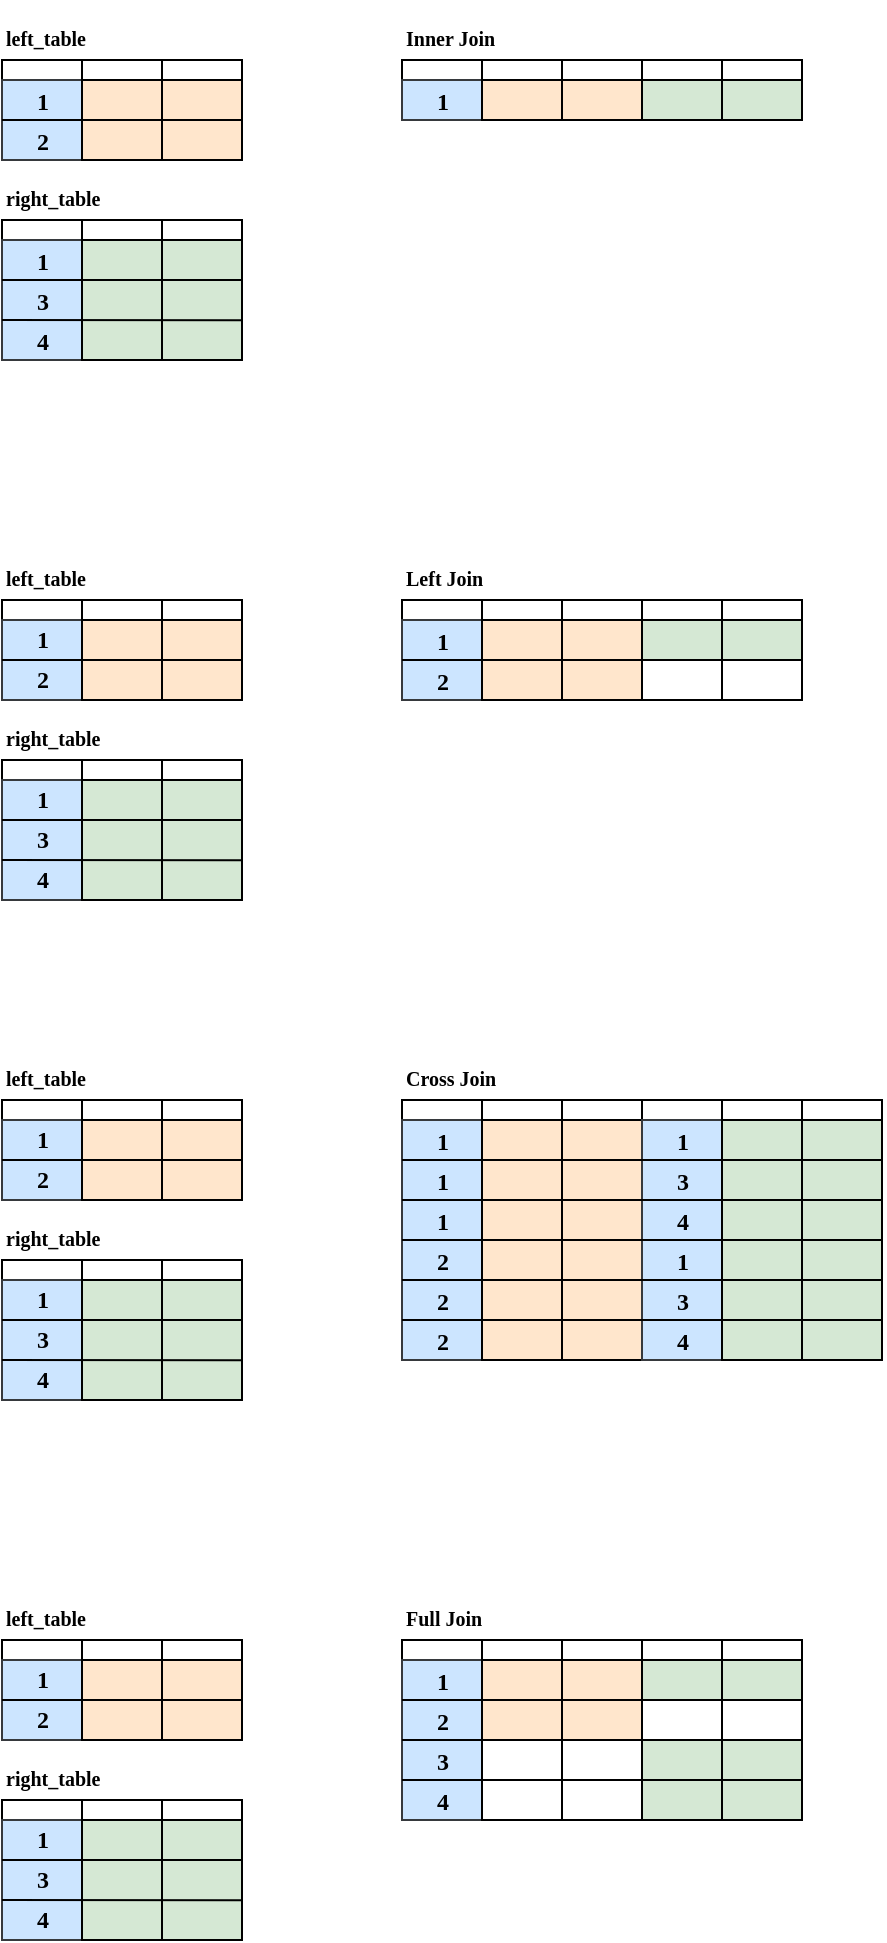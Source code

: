 <mxfile version="18.0.1" type="device"><diagram id="5T9dfxICn7N3S70nNHvP" name="JOINS"><mxGraphModel dx="494" dy="305" grid="1" gridSize="10" guides="1" tooltips="1" connect="1" arrows="1" fold="1" page="1" pageScale="1" pageWidth="850" pageHeight="1100" math="0" shadow="0"><root><mxCell id="0"/><mxCell id="1" parent="0"/><mxCell id="IwMMO9KyCTvZ_EGXPb7w-47" value="" style="rounded=0;whiteSpace=wrap;html=1;fontFamily=Lucida Console;fontSize=6;strokeColor=#000000;strokeWidth=1;fillColor=default;gradientColor=none;" vertex="1" parent="1"><mxGeometry x="40" y="120" width="120" height="10" as="geometry"/></mxCell><mxCell id="IwMMO9KyCTvZ_EGXPb7w-48" value="" style="rounded=0;whiteSpace=wrap;html=1;fontFamily=Lucida Console;fontSize=6;strokeColor=#36393d;strokeWidth=1;fillColor=#cce5ff;" vertex="1" parent="1"><mxGeometry x="40" y="130" width="40" height="40" as="geometry"/></mxCell><mxCell id="IwMMO9KyCTvZ_EGXPb7w-49" value="" style="rounded=0;whiteSpace=wrap;html=1;fontFamily=Lucida Console;fontSize=6;strokeColor=#000000;strokeWidth=1;fillColor=#ffe6cc;" vertex="1" parent="1"><mxGeometry x="80" y="130" width="40" height="40" as="geometry"/></mxCell><mxCell id="IwMMO9KyCTvZ_EGXPb7w-51" value="" style="rounded=0;whiteSpace=wrap;html=1;fontFamily=Lucida Console;fontSize=6;strokeColor=#000000;strokeWidth=1;fillColor=#ffe6cc;" vertex="1" parent="1"><mxGeometry x="120" y="130" width="40" height="40" as="geometry"/></mxCell><mxCell id="IwMMO9KyCTvZ_EGXPb7w-52" value="" style="endArrow=none;html=1;rounded=0;fontFamily=Lucida Console;fontSize=6;entryX=1;entryY=0.5;entryDx=0;entryDy=0;exitX=0;exitY=0.5;exitDx=0;exitDy=0;startArrow=none;" edge="1" parent="1" source="IwMMO9KyCTvZ_EGXPb7w-48" target="IwMMO9KyCTvZ_EGXPb7w-51"><mxGeometry width="50" height="50" relative="1" as="geometry"><mxPoint x="50" y="230" as="sourcePoint"/><mxPoint x="100" y="180" as="targetPoint"/></mxGeometry></mxCell><mxCell id="IwMMO9KyCTvZ_EGXPb7w-53" value="1" style="text;strokeColor=none;fillColor=none;html=1;fontSize=12;fontStyle=1;verticalAlign=bottom;align=center;fontFamily=Lucida Console;" vertex="1" parent="1"><mxGeometry x="40" y="130" width="40" height="20" as="geometry"/></mxCell><mxCell id="IwMMO9KyCTvZ_EGXPb7w-55" value="2" style="text;strokeColor=none;fillColor=none;html=1;fontSize=12;fontStyle=1;verticalAlign=bottom;align=center;fontFamily=Lucida Console;" vertex="1" parent="1"><mxGeometry x="40" y="150" width="40" height="20" as="geometry"/></mxCell><mxCell id="IwMMO9KyCTvZ_EGXPb7w-56" value="" style="rounded=0;whiteSpace=wrap;html=1;fontFamily=Lucida Console;fontSize=6;strokeColor=#000000;strokeWidth=1;fillColor=none;" vertex="1" parent="1"><mxGeometry x="80" y="120" width="40" height="10" as="geometry"/></mxCell><mxCell id="IwMMO9KyCTvZ_EGXPb7w-57" value="" style="rounded=0;whiteSpace=wrap;html=1;fontFamily=Lucida Console;fontSize=6;strokeColor=#000000;strokeWidth=1;fillColor=default;gradientColor=none;" vertex="1" parent="1"><mxGeometry x="40" y="200" width="120" height="10" as="geometry"/></mxCell><mxCell id="IwMMO9KyCTvZ_EGXPb7w-58" value="" style="rounded=0;whiteSpace=wrap;html=1;fontFamily=Lucida Console;fontSize=6;strokeColor=#36393d;strokeWidth=1;fillColor=#cce5ff;" vertex="1" parent="1"><mxGeometry x="40" y="210" width="40" height="60" as="geometry"/></mxCell><mxCell id="IwMMO9KyCTvZ_EGXPb7w-59" value="" style="rounded=0;whiteSpace=wrap;html=1;fontFamily=Lucida Console;fontSize=6;strokeColor=#000000;strokeWidth=1;fillColor=#d5e8d4;" vertex="1" parent="1"><mxGeometry x="80" y="210" width="40" height="60" as="geometry"/></mxCell><mxCell id="IwMMO9KyCTvZ_EGXPb7w-60" value="" style="rounded=0;whiteSpace=wrap;html=1;fontFamily=Lucida Console;fontSize=6;strokeColor=#000000;strokeWidth=1;fillColor=#d5e8d4;" vertex="1" parent="1"><mxGeometry x="120" y="210" width="40" height="60" as="geometry"/></mxCell><mxCell id="IwMMO9KyCTvZ_EGXPb7w-61" value="" style="endArrow=none;html=1;rounded=0;fontFamily=Lucida Console;fontSize=6;exitX=0;exitY=0;exitDx=0;exitDy=0;startArrow=none;entryX=1;entryY=0.669;entryDx=0;entryDy=0;entryPerimeter=0;" edge="1" parent="1" source="IwMMO9KyCTvZ_EGXPb7w-66" target="IwMMO9KyCTvZ_EGXPb7w-60"><mxGeometry width="50" height="50" relative="1" as="geometry"><mxPoint x="50" y="310" as="sourcePoint"/><mxPoint x="160" y="251" as="targetPoint"/></mxGeometry></mxCell><mxCell id="IwMMO9KyCTvZ_EGXPb7w-62" value="1" style="text;strokeColor=none;fillColor=none;html=1;fontSize=12;fontStyle=1;verticalAlign=bottom;align=center;fontFamily=Lucida Console;" vertex="1" parent="1"><mxGeometry x="40" y="210" width="40" height="20" as="geometry"/></mxCell><mxCell id="IwMMO9KyCTvZ_EGXPb7w-63" value="3" style="text;strokeColor=none;fillColor=none;html=1;fontSize=12;fontStyle=1;verticalAlign=bottom;align=center;fontFamily=Lucida Console;" vertex="1" parent="1"><mxGeometry x="40" y="230" width="40" height="20" as="geometry"/></mxCell><mxCell id="IwMMO9KyCTvZ_EGXPb7w-64" value="" style="rounded=0;whiteSpace=wrap;html=1;fontFamily=Lucida Console;fontSize=6;strokeColor=#000000;strokeWidth=1;fillColor=none;" vertex="1" parent="1"><mxGeometry x="80" y="200" width="40" height="10" as="geometry"/></mxCell><mxCell id="IwMMO9KyCTvZ_EGXPb7w-66" value="4" style="text;strokeColor=none;fillColor=none;html=1;fontSize=12;fontStyle=1;verticalAlign=bottom;align=center;fontFamily=Lucida Console;" vertex="1" parent="1"><mxGeometry x="40" y="250" width="40" height="20" as="geometry"/></mxCell><mxCell id="IwMMO9KyCTvZ_EGXPb7w-67" value="" style="endArrow=none;html=1;rounded=0;fontFamily=Lucida Console;fontSize=6;exitX=0;exitY=0;exitDx=0;exitDy=0;startArrow=none;" edge="1" parent="1" source="IwMMO9KyCTvZ_EGXPb7w-63"><mxGeometry width="50" height="50" relative="1" as="geometry"><mxPoint x="48.76" y="261.28" as="sourcePoint"/><mxPoint x="160" y="230" as="targetPoint"/></mxGeometry></mxCell><mxCell id="IwMMO9KyCTvZ_EGXPb7w-68" value="&lt;font style=&quot;font-size: 10px;&quot;&gt;left_table&lt;/font&gt;" style="text;strokeColor=none;fillColor=none;html=1;fontSize=24;fontStyle=1;verticalAlign=middle;align=left;fontFamily=Lucida Console;" vertex="1" parent="1"><mxGeometry x="40" y="90" width="100" height="30" as="geometry"/></mxCell><mxCell id="IwMMO9KyCTvZ_EGXPb7w-69" value="&lt;font style=&quot;font-size: 10px;&quot;&gt;right_table&lt;/font&gt;" style="text;strokeColor=none;fillColor=none;html=1;fontSize=24;fontStyle=1;verticalAlign=middle;align=left;fontFamily=Lucida Console;" vertex="1" parent="1"><mxGeometry x="40" y="170" width="100" height="30" as="geometry"/></mxCell><mxCell id="IwMMO9KyCTvZ_EGXPb7w-70" value="" style="rounded=0;whiteSpace=wrap;html=1;fontFamily=Lucida Console;fontSize=6;strokeColor=#000000;strokeWidth=1;fillColor=default;gradientColor=none;" vertex="1" parent="1"><mxGeometry x="240" y="120" width="200" height="10" as="geometry"/></mxCell><mxCell id="IwMMO9KyCTvZ_EGXPb7w-71" value="" style="rounded=0;whiteSpace=wrap;html=1;fontFamily=Lucida Console;fontSize=6;strokeColor=#36393d;strokeWidth=1;fillColor=#cce5ff;" vertex="1" parent="1"><mxGeometry x="240" y="130" width="40" height="20" as="geometry"/></mxCell><mxCell id="IwMMO9KyCTvZ_EGXPb7w-72" value="" style="rounded=0;whiteSpace=wrap;html=1;fontFamily=Lucida Console;fontSize=6;strokeColor=#000000;strokeWidth=1;fillColor=#ffe6cc;" vertex="1" parent="1"><mxGeometry x="280" y="130" width="40" height="20" as="geometry"/></mxCell><mxCell id="IwMMO9KyCTvZ_EGXPb7w-73" value="" style="rounded=0;whiteSpace=wrap;html=1;fontFamily=Lucida Console;fontSize=6;strokeColor=#000000;strokeWidth=1;fillColor=#ffe6cc;" vertex="1" parent="1"><mxGeometry x="320" y="130" width="40" height="20" as="geometry"/></mxCell><mxCell id="IwMMO9KyCTvZ_EGXPb7w-75" value="1" style="text;strokeColor=none;fillColor=none;html=1;fontSize=12;fontStyle=1;verticalAlign=bottom;align=center;fontFamily=Lucida Console;" vertex="1" parent="1"><mxGeometry x="240" y="130" width="40" height="20" as="geometry"/></mxCell><mxCell id="IwMMO9KyCTvZ_EGXPb7w-77" value="" style="rounded=0;whiteSpace=wrap;html=1;fontFamily=Lucida Console;fontSize=6;strokeColor=#000000;strokeWidth=1;fillColor=none;" vertex="1" parent="1"><mxGeometry x="280" y="120" width="40" height="10" as="geometry"/></mxCell><mxCell id="IwMMO9KyCTvZ_EGXPb7w-78" value="" style="rounded=0;whiteSpace=wrap;html=1;fontFamily=Lucida Console;fontSize=6;strokeColor=#000000;strokeWidth=1;fillColor=#d5e8d4;" vertex="1" parent="1"><mxGeometry x="360" y="130" width="40" height="20" as="geometry"/></mxCell><mxCell id="IwMMO9KyCTvZ_EGXPb7w-79" value="" style="rounded=0;whiteSpace=wrap;html=1;fontFamily=Lucida Console;fontSize=6;strokeColor=#000000;strokeWidth=1;fillColor=#d5e8d4;" vertex="1" parent="1"><mxGeometry x="400" y="130" width="40" height="20" as="geometry"/></mxCell><mxCell id="IwMMO9KyCTvZ_EGXPb7w-80" value="" style="rounded=0;whiteSpace=wrap;html=1;fontFamily=Lucida Console;fontSize=6;strokeColor=#000000;strokeWidth=1;fillColor=none;" vertex="1" parent="1"><mxGeometry x="360" y="120" width="40" height="10" as="geometry"/></mxCell><mxCell id="IwMMO9KyCTvZ_EGXPb7w-81" value="&lt;font style=&quot;font-size: 10px;&quot;&gt;Inner Join&lt;/font&gt;" style="text;strokeColor=none;fillColor=none;html=1;fontSize=24;fontStyle=1;verticalAlign=middle;align=left;fontFamily=Lucida Console;" vertex="1" parent="1"><mxGeometry x="240" y="90" width="100" height="30" as="geometry"/></mxCell><mxCell id="IwMMO9KyCTvZ_EGXPb7w-82" value="" style="rounded=0;whiteSpace=wrap;html=1;fontFamily=Lucida Console;fontSize=6;strokeColor=#000000;strokeWidth=1;fillColor=default;gradientColor=none;" vertex="1" parent="1"><mxGeometry x="40" y="390" width="120" height="10" as="geometry"/></mxCell><mxCell id="IwMMO9KyCTvZ_EGXPb7w-83" value="" style="rounded=0;whiteSpace=wrap;html=1;fontFamily=Lucida Console;fontSize=6;strokeColor=#36393d;strokeWidth=1;fillColor=#cce5ff;" vertex="1" parent="1"><mxGeometry x="40" y="400" width="40" height="40" as="geometry"/></mxCell><mxCell id="IwMMO9KyCTvZ_EGXPb7w-84" value="" style="rounded=0;whiteSpace=wrap;html=1;fontFamily=Lucida Console;fontSize=6;strokeColor=#000000;strokeWidth=1;fillColor=#ffe6cc;" vertex="1" parent="1"><mxGeometry x="80" y="400" width="40" height="40" as="geometry"/></mxCell><mxCell id="IwMMO9KyCTvZ_EGXPb7w-85" value="" style="rounded=0;whiteSpace=wrap;html=1;fontFamily=Lucida Console;fontSize=6;strokeColor=#000000;strokeWidth=1;fillColor=#ffe6cc;" vertex="1" parent="1"><mxGeometry x="120" y="400" width="40" height="40" as="geometry"/></mxCell><mxCell id="IwMMO9KyCTvZ_EGXPb7w-86" value="" style="endArrow=none;html=1;rounded=0;fontFamily=Lucida Console;fontSize=6;entryX=1;entryY=0.5;entryDx=0;entryDy=0;exitX=0;exitY=0.5;exitDx=0;exitDy=0;startArrow=none;" edge="1" parent="1" source="IwMMO9KyCTvZ_EGXPb7w-83" target="IwMMO9KyCTvZ_EGXPb7w-85"><mxGeometry width="50" height="50" relative="1" as="geometry"><mxPoint x="50" y="500" as="sourcePoint"/><mxPoint x="100" y="450" as="targetPoint"/></mxGeometry></mxCell><mxCell id="IwMMO9KyCTvZ_EGXPb7w-87" value="1" style="text;strokeColor=none;fillColor=none;html=1;fontSize=12;fontStyle=1;verticalAlign=middle;align=center;fontFamily=Lucida Console;" vertex="1" parent="1"><mxGeometry x="40" y="400" width="40" height="20" as="geometry"/></mxCell><mxCell id="IwMMO9KyCTvZ_EGXPb7w-88" value="2" style="text;strokeColor=none;fillColor=none;html=1;fontSize=12;fontStyle=1;verticalAlign=middle;align=center;fontFamily=Lucida Console;" vertex="1" parent="1"><mxGeometry x="40" y="420" width="40" height="20" as="geometry"/></mxCell><mxCell id="IwMMO9KyCTvZ_EGXPb7w-89" value="" style="rounded=0;whiteSpace=wrap;html=1;fontFamily=Lucida Console;fontSize=6;strokeColor=#000000;strokeWidth=1;fillColor=none;" vertex="1" parent="1"><mxGeometry x="80" y="390" width="40" height="10" as="geometry"/></mxCell><mxCell id="IwMMO9KyCTvZ_EGXPb7w-90" value="" style="rounded=0;whiteSpace=wrap;html=1;fontFamily=Lucida Console;fontSize=6;strokeColor=#000000;strokeWidth=1;fillColor=default;gradientColor=none;" vertex="1" parent="1"><mxGeometry x="40" y="470" width="120" height="10" as="geometry"/></mxCell><mxCell id="IwMMO9KyCTvZ_EGXPb7w-91" value="" style="rounded=0;whiteSpace=wrap;html=1;fontFamily=Lucida Console;fontSize=6;strokeColor=#36393d;strokeWidth=1;fillColor=#cce5ff;" vertex="1" parent="1"><mxGeometry x="40" y="480" width="40" height="60" as="geometry"/></mxCell><mxCell id="IwMMO9KyCTvZ_EGXPb7w-92" value="" style="rounded=0;whiteSpace=wrap;html=1;fontFamily=Lucida Console;fontSize=6;strokeColor=#000000;strokeWidth=1;fillColor=#d5e8d4;" vertex="1" parent="1"><mxGeometry x="80" y="480" width="40" height="60" as="geometry"/></mxCell><mxCell id="IwMMO9KyCTvZ_EGXPb7w-93" value="" style="rounded=0;whiteSpace=wrap;html=1;fontFamily=Lucida Console;fontSize=6;strokeColor=#000000;strokeWidth=1;fillColor=#d5e8d4;" vertex="1" parent="1"><mxGeometry x="120" y="480" width="40" height="60" as="geometry"/></mxCell><mxCell id="IwMMO9KyCTvZ_EGXPb7w-94" value="" style="endArrow=none;html=1;rounded=0;fontFamily=Lucida Console;fontSize=6;exitX=0;exitY=0;exitDx=0;exitDy=0;startArrow=none;entryX=1;entryY=0.669;entryDx=0;entryDy=0;entryPerimeter=0;" edge="1" parent="1" source="IwMMO9KyCTvZ_EGXPb7w-98" target="IwMMO9KyCTvZ_EGXPb7w-93"><mxGeometry width="50" height="50" relative="1" as="geometry"><mxPoint x="50" y="580" as="sourcePoint"/><mxPoint x="160" y="521" as="targetPoint"/></mxGeometry></mxCell><mxCell id="IwMMO9KyCTvZ_EGXPb7w-95" value="1" style="text;strokeColor=none;fillColor=none;html=1;fontSize=12;fontStyle=1;verticalAlign=middle;align=center;fontFamily=Lucida Console;" vertex="1" parent="1"><mxGeometry x="40" y="480" width="40" height="20" as="geometry"/></mxCell><mxCell id="IwMMO9KyCTvZ_EGXPb7w-96" value="3" style="text;strokeColor=none;fillColor=none;html=1;fontSize=12;fontStyle=1;verticalAlign=middle;align=center;fontFamily=Lucida Console;" vertex="1" parent="1"><mxGeometry x="40" y="500" width="40" height="20" as="geometry"/></mxCell><mxCell id="IwMMO9KyCTvZ_EGXPb7w-97" value="" style="rounded=0;whiteSpace=wrap;html=1;fontFamily=Lucida Console;fontSize=6;strokeColor=#000000;strokeWidth=1;fillColor=none;" vertex="1" parent="1"><mxGeometry x="80" y="470" width="40" height="10" as="geometry"/></mxCell><mxCell id="IwMMO9KyCTvZ_EGXPb7w-98" value="4" style="text;strokeColor=none;fillColor=none;html=1;fontSize=12;fontStyle=1;verticalAlign=middle;align=center;fontFamily=Lucida Console;" vertex="1" parent="1"><mxGeometry x="40" y="520" width="40" height="20" as="geometry"/></mxCell><mxCell id="IwMMO9KyCTvZ_EGXPb7w-99" value="" style="endArrow=none;html=1;rounded=0;fontFamily=Lucida Console;fontSize=6;exitX=0;exitY=0;exitDx=0;exitDy=0;startArrow=none;" edge="1" parent="1" source="IwMMO9KyCTvZ_EGXPb7w-96"><mxGeometry width="50" height="50" relative="1" as="geometry"><mxPoint x="48.76" y="531.28" as="sourcePoint"/><mxPoint x="160" y="500" as="targetPoint"/></mxGeometry></mxCell><mxCell id="IwMMO9KyCTvZ_EGXPb7w-100" value="&lt;font style=&quot;font-size: 10px;&quot;&gt;left_table&lt;/font&gt;" style="text;strokeColor=none;fillColor=none;html=1;fontSize=24;fontStyle=1;verticalAlign=middle;align=left;fontFamily=Lucida Console;" vertex="1" parent="1"><mxGeometry x="40" y="360" width="100" height="30" as="geometry"/></mxCell><mxCell id="IwMMO9KyCTvZ_EGXPb7w-101" value="&lt;font style=&quot;font-size: 10px;&quot;&gt;right_table&lt;/font&gt;" style="text;strokeColor=none;fillColor=none;html=1;fontSize=24;fontStyle=1;verticalAlign=middle;align=left;fontFamily=Lucida Console;" vertex="1" parent="1"><mxGeometry x="40" y="440" width="100" height="30" as="geometry"/></mxCell><mxCell id="IwMMO9KyCTvZ_EGXPb7w-102" value="" style="rounded=0;whiteSpace=wrap;html=1;fontFamily=Lucida Console;fontSize=6;strokeColor=#000000;strokeWidth=1;fillColor=default;gradientColor=none;" vertex="1" parent="1"><mxGeometry x="240" y="390" width="200" height="10" as="geometry"/></mxCell><mxCell id="IwMMO9KyCTvZ_EGXPb7w-103" value="" style="rounded=0;whiteSpace=wrap;html=1;fontFamily=Lucida Console;fontSize=6;strokeColor=#36393d;strokeWidth=1;fillColor=#cce5ff;" vertex="1" parent="1"><mxGeometry x="240" y="400" width="40" height="40" as="geometry"/></mxCell><mxCell id="IwMMO9KyCTvZ_EGXPb7w-104" value="" style="rounded=0;whiteSpace=wrap;html=1;fontFamily=Lucida Console;fontSize=6;strokeColor=#000000;strokeWidth=1;fillColor=#ffe6cc;" vertex="1" parent="1"><mxGeometry x="280" y="400" width="40" height="40" as="geometry"/></mxCell><mxCell id="IwMMO9KyCTvZ_EGXPb7w-105" value="" style="rounded=0;whiteSpace=wrap;html=1;fontFamily=Lucida Console;fontSize=6;strokeColor=#000000;strokeWidth=1;fillColor=#ffe6cc;" vertex="1" parent="1"><mxGeometry x="320" y="400" width="40" height="40" as="geometry"/></mxCell><mxCell id="IwMMO9KyCTvZ_EGXPb7w-106" value="1" style="text;strokeColor=none;fillColor=none;html=1;fontSize=12;fontStyle=1;verticalAlign=bottom;align=center;fontFamily=Lucida Console;" vertex="1" parent="1"><mxGeometry x="240" y="400" width="40" height="20" as="geometry"/></mxCell><mxCell id="IwMMO9KyCTvZ_EGXPb7w-107" value="" style="rounded=0;whiteSpace=wrap;html=1;fontFamily=Lucida Console;fontSize=6;strokeColor=#000000;strokeWidth=1;fillColor=none;" vertex="1" parent="1"><mxGeometry x="280" y="390" width="40" height="10" as="geometry"/></mxCell><mxCell id="IwMMO9KyCTvZ_EGXPb7w-108" value="" style="rounded=0;whiteSpace=wrap;html=1;fontFamily=Lucida Console;fontSize=6;strokeColor=#000000;strokeWidth=1;fillColor=#d5e8d4;" vertex="1" parent="1"><mxGeometry x="360" y="400" width="40" height="20" as="geometry"/></mxCell><mxCell id="IwMMO9KyCTvZ_EGXPb7w-109" value="" style="rounded=0;whiteSpace=wrap;html=1;fontFamily=Lucida Console;fontSize=6;strokeColor=#000000;strokeWidth=1;fillColor=#d5e8d4;" vertex="1" parent="1"><mxGeometry x="400" y="400" width="40" height="20" as="geometry"/></mxCell><mxCell id="IwMMO9KyCTvZ_EGXPb7w-110" value="" style="rounded=0;whiteSpace=wrap;html=1;fontFamily=Lucida Console;fontSize=6;strokeColor=#000000;strokeWidth=1;fillColor=none;" vertex="1" parent="1"><mxGeometry x="360" y="390" width="40" height="10" as="geometry"/></mxCell><mxCell id="IwMMO9KyCTvZ_EGXPb7w-111" value="&lt;font style=&quot;font-size: 10px;&quot;&gt;Left Join&lt;/font&gt;" style="text;strokeColor=none;fillColor=none;html=1;fontSize=24;fontStyle=1;verticalAlign=middle;align=left;fontFamily=Lucida Console;" vertex="1" parent="1"><mxGeometry x="240" y="360" width="100" height="30" as="geometry"/></mxCell><mxCell id="IwMMO9KyCTvZ_EGXPb7w-112" value="2" style="text;strokeColor=none;fillColor=none;html=1;fontSize=12;fontStyle=1;verticalAlign=bottom;align=center;fontFamily=Lucida Console;" vertex="1" parent="1"><mxGeometry x="240" y="420" width="40" height="20" as="geometry"/></mxCell><mxCell id="IwMMO9KyCTvZ_EGXPb7w-113" value="" style="endArrow=none;html=1;rounded=0;fontFamily=Lucida Console;fontSize=6;entryX=1;entryY=0.5;entryDx=0;entryDy=0;exitX=0;exitY=0.5;exitDx=0;exitDy=0;startArrow=none;" edge="1" parent="1"><mxGeometry width="50" height="50" relative="1" as="geometry"><mxPoint x="240" y="420" as="sourcePoint"/><mxPoint x="360" y="420" as="targetPoint"/></mxGeometry></mxCell><mxCell id="IwMMO9KyCTvZ_EGXPb7w-115" value="" style="rounded=0;whiteSpace=wrap;html=1;fontFamily=Lucida Console;fontSize=6;strokeColor=#000000;strokeWidth=1;fillColor=none;" vertex="1" parent="1"><mxGeometry x="400" y="420" width="40" height="20" as="geometry"/></mxCell><mxCell id="IwMMO9KyCTvZ_EGXPb7w-116" value="" style="rounded=0;whiteSpace=wrap;html=1;fontFamily=Lucida Console;fontSize=6;strokeColor=#000000;strokeWidth=1;fillColor=none;" vertex="1" parent="1"><mxGeometry x="360" y="420" width="40" height="20" as="geometry"/></mxCell><mxCell id="IwMMO9KyCTvZ_EGXPb7w-117" value="" style="rounded=0;whiteSpace=wrap;html=1;fontFamily=Lucida Console;fontSize=6;strokeColor=#000000;strokeWidth=1;fillColor=default;gradientColor=none;" vertex="1" parent="1"><mxGeometry x="40" y="640" width="120" height="10" as="geometry"/></mxCell><mxCell id="IwMMO9KyCTvZ_EGXPb7w-118" value="" style="rounded=0;whiteSpace=wrap;html=1;fontFamily=Lucida Console;fontSize=6;strokeColor=#36393d;strokeWidth=1;fillColor=#cce5ff;" vertex="1" parent="1"><mxGeometry x="40" y="650" width="40" height="40" as="geometry"/></mxCell><mxCell id="IwMMO9KyCTvZ_EGXPb7w-119" value="" style="rounded=0;whiteSpace=wrap;html=1;fontFamily=Lucida Console;fontSize=6;strokeColor=#000000;strokeWidth=1;fillColor=#ffe6cc;" vertex="1" parent="1"><mxGeometry x="80" y="650" width="40" height="40" as="geometry"/></mxCell><mxCell id="IwMMO9KyCTvZ_EGXPb7w-120" value="" style="rounded=0;whiteSpace=wrap;html=1;fontFamily=Lucida Console;fontSize=6;strokeColor=#000000;strokeWidth=1;fillColor=#ffe6cc;" vertex="1" parent="1"><mxGeometry x="120" y="650" width="40" height="40" as="geometry"/></mxCell><mxCell id="IwMMO9KyCTvZ_EGXPb7w-121" value="" style="endArrow=none;html=1;rounded=0;fontFamily=Lucida Console;fontSize=6;entryX=1;entryY=0.5;entryDx=0;entryDy=0;exitX=0;exitY=0.5;exitDx=0;exitDy=0;startArrow=none;" edge="1" parent="1" source="IwMMO9KyCTvZ_EGXPb7w-118" target="IwMMO9KyCTvZ_EGXPb7w-120"><mxGeometry width="50" height="50" relative="1" as="geometry"><mxPoint x="50" y="750" as="sourcePoint"/><mxPoint x="100" y="700" as="targetPoint"/></mxGeometry></mxCell><mxCell id="IwMMO9KyCTvZ_EGXPb7w-122" value="1" style="text;strokeColor=none;fillColor=none;html=1;fontSize=12;fontStyle=1;verticalAlign=middle;align=center;fontFamily=Lucida Console;" vertex="1" parent="1"><mxGeometry x="40" y="650" width="40" height="20" as="geometry"/></mxCell><mxCell id="IwMMO9KyCTvZ_EGXPb7w-123" value="2" style="text;strokeColor=none;fillColor=none;html=1;fontSize=12;fontStyle=1;verticalAlign=middle;align=center;fontFamily=Lucida Console;" vertex="1" parent="1"><mxGeometry x="40" y="670" width="40" height="20" as="geometry"/></mxCell><mxCell id="IwMMO9KyCTvZ_EGXPb7w-124" value="" style="rounded=0;whiteSpace=wrap;html=1;fontFamily=Lucida Console;fontSize=6;strokeColor=#000000;strokeWidth=1;fillColor=none;" vertex="1" parent="1"><mxGeometry x="80" y="640" width="40" height="10" as="geometry"/></mxCell><mxCell id="IwMMO9KyCTvZ_EGXPb7w-125" value="" style="rounded=0;whiteSpace=wrap;html=1;fontFamily=Lucida Console;fontSize=6;strokeColor=#000000;strokeWidth=1;fillColor=default;gradientColor=none;" vertex="1" parent="1"><mxGeometry x="40" y="720" width="120" height="10" as="geometry"/></mxCell><mxCell id="IwMMO9KyCTvZ_EGXPb7w-126" value="" style="rounded=0;whiteSpace=wrap;html=1;fontFamily=Lucida Console;fontSize=6;strokeColor=#36393d;strokeWidth=1;fillColor=#cce5ff;" vertex="1" parent="1"><mxGeometry x="40" y="730" width="40" height="60" as="geometry"/></mxCell><mxCell id="IwMMO9KyCTvZ_EGXPb7w-127" value="" style="rounded=0;whiteSpace=wrap;html=1;fontFamily=Lucida Console;fontSize=6;strokeColor=#000000;strokeWidth=1;fillColor=#d5e8d4;" vertex="1" parent="1"><mxGeometry x="80" y="730" width="40" height="60" as="geometry"/></mxCell><mxCell id="IwMMO9KyCTvZ_EGXPb7w-128" value="" style="rounded=0;whiteSpace=wrap;html=1;fontFamily=Lucida Console;fontSize=6;strokeColor=#000000;strokeWidth=1;fillColor=#d5e8d4;" vertex="1" parent="1"><mxGeometry x="120" y="730" width="40" height="60" as="geometry"/></mxCell><mxCell id="IwMMO9KyCTvZ_EGXPb7w-129" value="" style="endArrow=none;html=1;rounded=0;fontFamily=Lucida Console;fontSize=6;exitX=0;exitY=0;exitDx=0;exitDy=0;startArrow=none;entryX=1;entryY=0.669;entryDx=0;entryDy=0;entryPerimeter=0;" edge="1" parent="1" source="IwMMO9KyCTvZ_EGXPb7w-133" target="IwMMO9KyCTvZ_EGXPb7w-128"><mxGeometry width="50" height="50" relative="1" as="geometry"><mxPoint x="50" y="830" as="sourcePoint"/><mxPoint x="160" y="771" as="targetPoint"/></mxGeometry></mxCell><mxCell id="IwMMO9KyCTvZ_EGXPb7w-130" value="1" style="text;strokeColor=none;fillColor=none;html=1;fontSize=12;fontStyle=1;verticalAlign=middle;align=center;fontFamily=Lucida Console;" vertex="1" parent="1"><mxGeometry x="40" y="730" width="40" height="20" as="geometry"/></mxCell><mxCell id="IwMMO9KyCTvZ_EGXPb7w-131" value="3" style="text;strokeColor=none;fillColor=none;html=1;fontSize=12;fontStyle=1;verticalAlign=middle;align=center;fontFamily=Lucida Console;" vertex="1" parent="1"><mxGeometry x="40" y="750" width="40" height="20" as="geometry"/></mxCell><mxCell id="IwMMO9KyCTvZ_EGXPb7w-132" value="" style="rounded=0;whiteSpace=wrap;html=1;fontFamily=Lucida Console;fontSize=6;strokeColor=#000000;strokeWidth=1;fillColor=none;" vertex="1" parent="1"><mxGeometry x="80" y="720" width="40" height="10" as="geometry"/></mxCell><mxCell id="IwMMO9KyCTvZ_EGXPb7w-133" value="4" style="text;strokeColor=none;fillColor=none;html=1;fontSize=12;fontStyle=1;verticalAlign=middle;align=center;fontFamily=Lucida Console;" vertex="1" parent="1"><mxGeometry x="40" y="770" width="40" height="20" as="geometry"/></mxCell><mxCell id="IwMMO9KyCTvZ_EGXPb7w-134" value="" style="endArrow=none;html=1;rounded=0;fontFamily=Lucida Console;fontSize=6;exitX=0;exitY=0;exitDx=0;exitDy=0;startArrow=none;" edge="1" parent="1" source="IwMMO9KyCTvZ_EGXPb7w-131"><mxGeometry width="50" height="50" relative="1" as="geometry"><mxPoint x="48.76" y="781.28" as="sourcePoint"/><mxPoint x="160" y="750" as="targetPoint"/></mxGeometry></mxCell><mxCell id="IwMMO9KyCTvZ_EGXPb7w-135" value="&lt;font style=&quot;font-size: 10px;&quot;&gt;left_table&lt;/font&gt;" style="text;strokeColor=none;fillColor=none;html=1;fontSize=24;fontStyle=1;verticalAlign=middle;align=left;fontFamily=Lucida Console;" vertex="1" parent="1"><mxGeometry x="40" y="610" width="100" height="30" as="geometry"/></mxCell><mxCell id="IwMMO9KyCTvZ_EGXPb7w-136" value="&lt;font style=&quot;font-size: 10px;&quot;&gt;right_table&lt;/font&gt;" style="text;strokeColor=none;fillColor=none;html=1;fontSize=24;fontStyle=1;verticalAlign=middle;align=left;fontFamily=Lucida Console;" vertex="1" parent="1"><mxGeometry x="40" y="690" width="100" height="30" as="geometry"/></mxCell><mxCell id="IwMMO9KyCTvZ_EGXPb7w-137" value="" style="rounded=0;whiteSpace=wrap;html=1;fontFamily=Lucida Console;fontSize=6;strokeColor=#000000;strokeWidth=1;fillColor=default;gradientColor=none;" vertex="1" parent="1"><mxGeometry x="240" y="640" width="120" height="10" as="geometry"/></mxCell><mxCell id="IwMMO9KyCTvZ_EGXPb7w-138" value="" style="rounded=0;whiteSpace=wrap;html=1;fontFamily=Lucida Console;fontSize=6;strokeColor=#36393d;strokeWidth=1;fillColor=#cce5ff;" vertex="1" parent="1"><mxGeometry x="240" y="650" width="40" height="120" as="geometry"/></mxCell><mxCell id="IwMMO9KyCTvZ_EGXPb7w-139" value="" style="rounded=0;whiteSpace=wrap;html=1;fontFamily=Lucida Console;fontSize=6;strokeColor=#000000;strokeWidth=1;fillColor=#ffe6cc;" vertex="1" parent="1"><mxGeometry x="280" y="650" width="40" height="120" as="geometry"/></mxCell><mxCell id="IwMMO9KyCTvZ_EGXPb7w-140" value="" style="rounded=0;whiteSpace=wrap;html=1;fontFamily=Lucida Console;fontSize=6;strokeColor=#000000;strokeWidth=1;fillColor=#ffe6cc;" vertex="1" parent="1"><mxGeometry x="320" y="650" width="40" height="120" as="geometry"/></mxCell><mxCell id="IwMMO9KyCTvZ_EGXPb7w-141" value="1" style="text;strokeColor=none;fillColor=none;html=1;fontSize=12;fontStyle=1;verticalAlign=bottom;align=center;fontFamily=Lucida Console;" vertex="1" parent="1"><mxGeometry x="240" y="650" width="40" height="20" as="geometry"/></mxCell><mxCell id="IwMMO9KyCTvZ_EGXPb7w-142" value="" style="rounded=0;whiteSpace=wrap;html=1;fontFamily=Lucida Console;fontSize=6;strokeColor=#000000;strokeWidth=1;fillColor=none;" vertex="1" parent="1"><mxGeometry x="280" y="640" width="40" height="10" as="geometry"/></mxCell><mxCell id="IwMMO9KyCTvZ_EGXPb7w-146" value="&lt;font style=&quot;font-size: 10px;&quot;&gt;Cross Join&lt;/font&gt;" style="text;strokeColor=none;fillColor=none;html=1;fontSize=24;fontStyle=1;verticalAlign=middle;align=left;fontFamily=Lucida Console;" vertex="1" parent="1"><mxGeometry x="240" y="610" width="100" height="30" as="geometry"/></mxCell><mxCell id="IwMMO9KyCTvZ_EGXPb7w-147" value="1" style="text;strokeColor=none;fillColor=none;html=1;fontSize=12;fontStyle=1;verticalAlign=bottom;align=center;fontFamily=Lucida Console;" vertex="1" parent="1"><mxGeometry x="240" y="670" width="40" height="20" as="geometry"/></mxCell><mxCell id="IwMMO9KyCTvZ_EGXPb7w-155" value="" style="rounded=0;whiteSpace=wrap;html=1;fontFamily=Lucida Console;fontSize=6;strokeColor=#000000;strokeWidth=1;fillColor=default;gradientColor=none;" vertex="1" parent="1"><mxGeometry x="360" y="640" width="120" height="10" as="geometry"/></mxCell><mxCell id="IwMMO9KyCTvZ_EGXPb7w-156" value="" style="rounded=0;whiteSpace=wrap;html=1;fontFamily=Lucida Console;fontSize=6;strokeColor=#36393d;strokeWidth=1;fillColor=#cce5ff;" vertex="1" parent="1"><mxGeometry x="360" y="650" width="40" height="120" as="geometry"/></mxCell><mxCell id="IwMMO9KyCTvZ_EGXPb7w-157" value="" style="rounded=0;whiteSpace=wrap;html=1;fontFamily=Lucida Console;fontSize=6;strokeColor=#000000;strokeWidth=1;fillColor=#d5e8d4;" vertex="1" parent="1"><mxGeometry x="400" y="650" width="40" height="120" as="geometry"/></mxCell><mxCell id="IwMMO9KyCTvZ_EGXPb7w-158" value="" style="rounded=0;whiteSpace=wrap;html=1;fontFamily=Lucida Console;fontSize=6;strokeColor=#000000;strokeWidth=1;fillColor=#d5e8d4;" vertex="1" parent="1"><mxGeometry x="440" y="650" width="40" height="120" as="geometry"/></mxCell><mxCell id="IwMMO9KyCTvZ_EGXPb7w-159" value="" style="endArrow=none;html=1;rounded=0;fontFamily=Lucida Console;fontSize=6;startArrow=none;" edge="1" parent="1"><mxGeometry width="50" height="50" relative="1" as="geometry"><mxPoint x="240" y="690" as="sourcePoint"/><mxPoint x="480" y="690" as="targetPoint"/></mxGeometry></mxCell><mxCell id="IwMMO9KyCTvZ_EGXPb7w-160" value="1" style="text;strokeColor=none;fillColor=none;html=1;fontSize=12;fontStyle=1;verticalAlign=bottom;align=center;fontFamily=Lucida Console;" vertex="1" parent="1"><mxGeometry x="360" y="650" width="40" height="20" as="geometry"/></mxCell><mxCell id="IwMMO9KyCTvZ_EGXPb7w-161" value="3" style="text;strokeColor=none;fillColor=none;html=1;fontSize=12;fontStyle=1;verticalAlign=bottom;align=center;fontFamily=Lucida Console;" vertex="1" parent="1"><mxGeometry x="360" y="670" width="40" height="20" as="geometry"/></mxCell><mxCell id="IwMMO9KyCTvZ_EGXPb7w-162" value="" style="rounded=0;whiteSpace=wrap;html=1;fontFamily=Lucida Console;fontSize=6;strokeColor=#000000;strokeWidth=1;fillColor=none;" vertex="1" parent="1"><mxGeometry x="400" y="640" width="40" height="10" as="geometry"/></mxCell><mxCell id="IwMMO9KyCTvZ_EGXPb7w-163" value="4" style="text;strokeColor=none;fillColor=none;html=1;fontSize=12;fontStyle=1;verticalAlign=bottom;align=center;fontFamily=Lucida Console;" vertex="1" parent="1"><mxGeometry x="360" y="690" width="40" height="20" as="geometry"/></mxCell><mxCell id="IwMMO9KyCTvZ_EGXPb7w-165" value="" style="endArrow=none;html=1;rounded=0;fontFamily=Lucida Console;fontSize=6;startArrow=none;" edge="1" parent="1"><mxGeometry width="50" height="50" relative="1" as="geometry"><mxPoint x="240" y="710" as="sourcePoint"/><mxPoint x="480" y="710" as="targetPoint"/></mxGeometry></mxCell><mxCell id="IwMMO9KyCTvZ_EGXPb7w-166" value="" style="endArrow=none;html=1;rounded=0;fontFamily=Lucida Console;fontSize=6;startArrow=none;" edge="1" parent="1"><mxGeometry width="50" height="50" relative="1" as="geometry"><mxPoint x="240" y="730" as="sourcePoint"/><mxPoint x="480" y="730" as="targetPoint"/></mxGeometry></mxCell><mxCell id="IwMMO9KyCTvZ_EGXPb7w-167" value="" style="endArrow=none;html=1;rounded=0;fontFamily=Lucida Console;fontSize=6;startArrow=none;" edge="1" parent="1"><mxGeometry width="50" height="50" relative="1" as="geometry"><mxPoint x="240" y="750" as="sourcePoint"/><mxPoint x="480" y="750" as="targetPoint"/></mxGeometry></mxCell><mxCell id="IwMMO9KyCTvZ_EGXPb7w-168" value="" style="endArrow=none;html=1;rounded=0;fontFamily=Lucida Console;fontSize=6;startArrow=none;" edge="1" parent="1"><mxGeometry width="50" height="50" relative="1" as="geometry"><mxPoint x="240" y="670" as="sourcePoint"/><mxPoint x="480" y="670" as="targetPoint"/></mxGeometry></mxCell><mxCell id="IwMMO9KyCTvZ_EGXPb7w-169" value="1" style="text;strokeColor=none;fillColor=none;html=1;fontSize=12;fontStyle=1;verticalAlign=bottom;align=center;fontFamily=Lucida Console;" vertex="1" parent="1"><mxGeometry x="360" y="710" width="40" height="20" as="geometry"/></mxCell><mxCell id="IwMMO9KyCTvZ_EGXPb7w-170" value="3" style="text;strokeColor=none;fillColor=none;html=1;fontSize=12;fontStyle=1;verticalAlign=bottom;align=center;fontFamily=Lucida Console;" vertex="1" parent="1"><mxGeometry x="360" y="730" width="40" height="20" as="geometry"/></mxCell><mxCell id="IwMMO9KyCTvZ_EGXPb7w-171" value="4" style="text;strokeColor=none;fillColor=none;html=1;fontSize=12;fontStyle=1;verticalAlign=bottom;align=center;fontFamily=Lucida Console;" vertex="1" parent="1"><mxGeometry x="360" y="750" width="40" height="20" as="geometry"/></mxCell><mxCell id="IwMMO9KyCTvZ_EGXPb7w-176" value="1" style="text;strokeColor=none;fillColor=none;html=1;fontSize=12;fontStyle=1;verticalAlign=bottom;align=center;fontFamily=Lucida Console;" vertex="1" parent="1"><mxGeometry x="240" y="690" width="40" height="20" as="geometry"/></mxCell><mxCell id="IwMMO9KyCTvZ_EGXPb7w-177" value="2" style="text;strokeColor=none;fillColor=none;html=1;fontSize=12;fontStyle=1;verticalAlign=bottom;align=center;fontFamily=Lucida Console;" vertex="1" parent="1"><mxGeometry x="240" y="710" width="40" height="20" as="geometry"/></mxCell><mxCell id="IwMMO9KyCTvZ_EGXPb7w-178" value="2" style="text;strokeColor=none;fillColor=none;html=1;fontSize=12;fontStyle=1;verticalAlign=bottom;align=center;fontFamily=Lucida Console;" vertex="1" parent="1"><mxGeometry x="240" y="730" width="40" height="20" as="geometry"/></mxCell><mxCell id="IwMMO9KyCTvZ_EGXPb7w-179" value="2" style="text;strokeColor=none;fillColor=none;html=1;fontSize=12;fontStyle=1;verticalAlign=bottom;align=center;fontFamily=Lucida Console;" vertex="1" parent="1"><mxGeometry x="240" y="750" width="40" height="20" as="geometry"/></mxCell><mxCell id="IwMMO9KyCTvZ_EGXPb7w-180" value="" style="rounded=0;whiteSpace=wrap;html=1;fontFamily=Lucida Console;fontSize=6;strokeColor=#000000;strokeWidth=1;fillColor=default;gradientColor=none;" vertex="1" parent="1"><mxGeometry x="40" y="910" width="120" height="10" as="geometry"/></mxCell><mxCell id="IwMMO9KyCTvZ_EGXPb7w-181" value="" style="rounded=0;whiteSpace=wrap;html=1;fontFamily=Lucida Console;fontSize=6;strokeColor=#36393d;strokeWidth=1;fillColor=#cce5ff;" vertex="1" parent="1"><mxGeometry x="40" y="920" width="40" height="40" as="geometry"/></mxCell><mxCell id="IwMMO9KyCTvZ_EGXPb7w-182" value="" style="rounded=0;whiteSpace=wrap;html=1;fontFamily=Lucida Console;fontSize=6;strokeColor=#000000;strokeWidth=1;fillColor=#ffe6cc;" vertex="1" parent="1"><mxGeometry x="80" y="920" width="40" height="40" as="geometry"/></mxCell><mxCell id="IwMMO9KyCTvZ_EGXPb7w-183" value="" style="rounded=0;whiteSpace=wrap;html=1;fontFamily=Lucida Console;fontSize=6;strokeColor=#000000;strokeWidth=1;fillColor=#ffe6cc;" vertex="1" parent="1"><mxGeometry x="120" y="920" width="40" height="40" as="geometry"/></mxCell><mxCell id="IwMMO9KyCTvZ_EGXPb7w-184" value="" style="endArrow=none;html=1;rounded=0;fontFamily=Lucida Console;fontSize=6;entryX=1;entryY=0.5;entryDx=0;entryDy=0;exitX=0;exitY=0.5;exitDx=0;exitDy=0;startArrow=none;" edge="1" parent="1" source="IwMMO9KyCTvZ_EGXPb7w-181" target="IwMMO9KyCTvZ_EGXPb7w-183"><mxGeometry width="50" height="50" relative="1" as="geometry"><mxPoint x="50" y="1020" as="sourcePoint"/><mxPoint x="100" y="970" as="targetPoint"/></mxGeometry></mxCell><mxCell id="IwMMO9KyCTvZ_EGXPb7w-185" value="1" style="text;strokeColor=none;fillColor=none;html=1;fontSize=12;fontStyle=1;verticalAlign=middle;align=center;fontFamily=Lucida Console;" vertex="1" parent="1"><mxGeometry x="40" y="920" width="40" height="20" as="geometry"/></mxCell><mxCell id="IwMMO9KyCTvZ_EGXPb7w-186" value="2" style="text;strokeColor=none;fillColor=none;html=1;fontSize=12;fontStyle=1;verticalAlign=middle;align=center;fontFamily=Lucida Console;" vertex="1" parent="1"><mxGeometry x="40" y="940" width="40" height="20" as="geometry"/></mxCell><mxCell id="IwMMO9KyCTvZ_EGXPb7w-187" value="" style="rounded=0;whiteSpace=wrap;html=1;fontFamily=Lucida Console;fontSize=6;strokeColor=#000000;strokeWidth=1;fillColor=none;" vertex="1" parent="1"><mxGeometry x="80" y="910" width="40" height="10" as="geometry"/></mxCell><mxCell id="IwMMO9KyCTvZ_EGXPb7w-188" value="" style="rounded=0;whiteSpace=wrap;html=1;fontFamily=Lucida Console;fontSize=6;strokeColor=#000000;strokeWidth=1;fillColor=default;gradientColor=none;" vertex="1" parent="1"><mxGeometry x="40" y="990" width="120" height="10" as="geometry"/></mxCell><mxCell id="IwMMO9KyCTvZ_EGXPb7w-189" value="" style="rounded=0;whiteSpace=wrap;html=1;fontFamily=Lucida Console;fontSize=6;strokeColor=#36393d;strokeWidth=1;fillColor=#cce5ff;" vertex="1" parent="1"><mxGeometry x="40" y="1000" width="40" height="60" as="geometry"/></mxCell><mxCell id="IwMMO9KyCTvZ_EGXPb7w-190" value="" style="rounded=0;whiteSpace=wrap;html=1;fontFamily=Lucida Console;fontSize=6;strokeColor=#000000;strokeWidth=1;fillColor=#d5e8d4;" vertex="1" parent="1"><mxGeometry x="80" y="1000" width="40" height="60" as="geometry"/></mxCell><mxCell id="IwMMO9KyCTvZ_EGXPb7w-191" value="" style="rounded=0;whiteSpace=wrap;html=1;fontFamily=Lucida Console;fontSize=6;strokeColor=#000000;strokeWidth=1;fillColor=#d5e8d4;" vertex="1" parent="1"><mxGeometry x="120" y="1000" width="40" height="60" as="geometry"/></mxCell><mxCell id="IwMMO9KyCTvZ_EGXPb7w-192" value="" style="endArrow=none;html=1;rounded=0;fontFamily=Lucida Console;fontSize=6;exitX=0;exitY=0;exitDx=0;exitDy=0;startArrow=none;entryX=1;entryY=0.669;entryDx=0;entryDy=0;entryPerimeter=0;" edge="1" parent="1" source="IwMMO9KyCTvZ_EGXPb7w-196" target="IwMMO9KyCTvZ_EGXPb7w-191"><mxGeometry width="50" height="50" relative="1" as="geometry"><mxPoint x="50" y="1100" as="sourcePoint"/><mxPoint x="160" y="1041" as="targetPoint"/></mxGeometry></mxCell><mxCell id="IwMMO9KyCTvZ_EGXPb7w-193" value="1" style="text;strokeColor=none;fillColor=none;html=1;fontSize=12;fontStyle=1;verticalAlign=middle;align=center;fontFamily=Lucida Console;" vertex="1" parent="1"><mxGeometry x="40" y="1000" width="40" height="20" as="geometry"/></mxCell><mxCell id="IwMMO9KyCTvZ_EGXPb7w-194" value="3" style="text;strokeColor=none;fillColor=none;html=1;fontSize=12;fontStyle=1;verticalAlign=middle;align=center;fontFamily=Lucida Console;" vertex="1" parent="1"><mxGeometry x="40" y="1020" width="40" height="20" as="geometry"/></mxCell><mxCell id="IwMMO9KyCTvZ_EGXPb7w-195" value="" style="rounded=0;whiteSpace=wrap;html=1;fontFamily=Lucida Console;fontSize=6;strokeColor=#000000;strokeWidth=1;fillColor=none;" vertex="1" parent="1"><mxGeometry x="80" y="990" width="40" height="10" as="geometry"/></mxCell><mxCell id="IwMMO9KyCTvZ_EGXPb7w-196" value="4" style="text;strokeColor=none;fillColor=none;html=1;fontSize=12;fontStyle=1;verticalAlign=middle;align=center;fontFamily=Lucida Console;" vertex="1" parent="1"><mxGeometry x="40" y="1040" width="40" height="20" as="geometry"/></mxCell><mxCell id="IwMMO9KyCTvZ_EGXPb7w-197" value="" style="endArrow=none;html=1;rounded=0;fontFamily=Lucida Console;fontSize=6;exitX=0;exitY=0;exitDx=0;exitDy=0;startArrow=none;" edge="1" parent="1" source="IwMMO9KyCTvZ_EGXPb7w-194"><mxGeometry width="50" height="50" relative="1" as="geometry"><mxPoint x="48.76" y="1051.28" as="sourcePoint"/><mxPoint x="160.0" y="1020" as="targetPoint"/></mxGeometry></mxCell><mxCell id="IwMMO9KyCTvZ_EGXPb7w-198" value="&lt;font style=&quot;font-size: 10px;&quot;&gt;left_table&lt;/font&gt;" style="text;strokeColor=none;fillColor=none;html=1;fontSize=24;fontStyle=1;verticalAlign=middle;align=left;fontFamily=Lucida Console;" vertex="1" parent="1"><mxGeometry x="40" y="880" width="100" height="30" as="geometry"/></mxCell><mxCell id="IwMMO9KyCTvZ_EGXPb7w-199" value="&lt;font style=&quot;font-size: 10px;&quot;&gt;right_table&lt;/font&gt;" style="text;strokeColor=none;fillColor=none;html=1;fontSize=24;fontStyle=1;verticalAlign=middle;align=left;fontFamily=Lucida Console;" vertex="1" parent="1"><mxGeometry x="40" y="960" width="100" height="30" as="geometry"/></mxCell><mxCell id="IwMMO9KyCTvZ_EGXPb7w-200" value="" style="rounded=0;whiteSpace=wrap;html=1;fontFamily=Lucida Console;fontSize=6;strokeColor=#000000;strokeWidth=1;fillColor=default;gradientColor=none;" vertex="1" parent="1"><mxGeometry x="240" y="910" width="120" height="10" as="geometry"/></mxCell><mxCell id="IwMMO9KyCTvZ_EGXPb7w-201" value="" style="rounded=0;whiteSpace=wrap;html=1;fontFamily=Lucida Console;fontSize=6;strokeColor=#36393d;strokeWidth=1;fillColor=#cce5ff;" vertex="1" parent="1"><mxGeometry x="240" y="920" width="40" height="80" as="geometry"/></mxCell><mxCell id="IwMMO9KyCTvZ_EGXPb7w-202" value="" style="rounded=0;whiteSpace=wrap;html=1;fontFamily=Lucida Console;fontSize=6;strokeColor=#000000;strokeWidth=1;fillColor=#ffe6cc;" vertex="1" parent="1"><mxGeometry x="280" y="920" width="40" height="80" as="geometry"/></mxCell><mxCell id="IwMMO9KyCTvZ_EGXPb7w-203" value="" style="rounded=0;whiteSpace=wrap;html=1;fontFamily=Lucida Console;fontSize=6;strokeColor=#000000;strokeWidth=1;fillColor=#ffe6cc;" vertex="1" parent="1"><mxGeometry x="320" y="920" width="40" height="80" as="geometry"/></mxCell><mxCell id="IwMMO9KyCTvZ_EGXPb7w-204" value="1" style="text;strokeColor=none;fillColor=none;html=1;fontSize=12;fontStyle=1;verticalAlign=bottom;align=center;fontFamily=Lucida Console;" vertex="1" parent="1"><mxGeometry x="240" y="920" width="40" height="20" as="geometry"/></mxCell><mxCell id="IwMMO9KyCTvZ_EGXPb7w-205" value="" style="rounded=0;whiteSpace=wrap;html=1;fontFamily=Lucida Console;fontSize=6;strokeColor=#000000;strokeWidth=1;fillColor=none;" vertex="1" parent="1"><mxGeometry x="280" y="910" width="40" height="10" as="geometry"/></mxCell><mxCell id="IwMMO9KyCTvZ_EGXPb7w-206" value="&lt;font style=&quot;font-size: 10px;&quot;&gt;Full Join&lt;/font&gt;" style="text;strokeColor=none;fillColor=none;html=1;fontSize=24;fontStyle=1;verticalAlign=middle;align=left;fontFamily=Lucida Console;" vertex="1" parent="1"><mxGeometry x="240" y="880" width="100" height="30" as="geometry"/></mxCell><mxCell id="IwMMO9KyCTvZ_EGXPb7w-207" value="2" style="text;strokeColor=none;fillColor=none;html=1;fontSize=12;fontStyle=1;verticalAlign=bottom;align=center;fontFamily=Lucida Console;" vertex="1" parent="1"><mxGeometry x="240" y="940" width="40" height="20" as="geometry"/></mxCell><mxCell id="IwMMO9KyCTvZ_EGXPb7w-208" value="" style="rounded=0;whiteSpace=wrap;html=1;fontFamily=Lucida Console;fontSize=6;strokeColor=#000000;strokeWidth=1;fillColor=default;gradientColor=none;" vertex="1" parent="1"><mxGeometry x="360" y="910" width="80" height="10" as="geometry"/></mxCell><mxCell id="IwMMO9KyCTvZ_EGXPb7w-210" value="" style="rounded=0;whiteSpace=wrap;html=1;fontFamily=Lucida Console;fontSize=6;strokeColor=#000000;strokeWidth=1;fillColor=#d5e8d4;" vertex="1" parent="1"><mxGeometry x="400" y="920" width="40" height="80" as="geometry"/></mxCell><mxCell id="IwMMO9KyCTvZ_EGXPb7w-211" value="" style="rounded=0;whiteSpace=wrap;html=1;fontFamily=Lucida Console;fontSize=6;strokeColor=#000000;strokeWidth=1;fillColor=#d5e8d4;" vertex="1" parent="1"><mxGeometry x="360" y="920" width="40" height="80" as="geometry"/></mxCell><mxCell id="IwMMO9KyCTvZ_EGXPb7w-212" value="" style="endArrow=none;html=1;rounded=0;fontFamily=Lucida Console;fontSize=6;startArrow=none;" edge="1" parent="1"><mxGeometry width="50" height="50" relative="1" as="geometry"><mxPoint x="240.0" y="960" as="sourcePoint"/><mxPoint x="440" y="960" as="targetPoint"/></mxGeometry></mxCell><mxCell id="IwMMO9KyCTvZ_EGXPb7w-217" value="" style="endArrow=none;html=1;rounded=0;fontFamily=Lucida Console;fontSize=6;startArrow=none;" edge="1" parent="1"><mxGeometry width="50" height="50" relative="1" as="geometry"><mxPoint x="240.0" y="980" as="sourcePoint"/><mxPoint x="440" y="980" as="targetPoint"/></mxGeometry></mxCell><mxCell id="IwMMO9KyCTvZ_EGXPb7w-220" value="" style="endArrow=none;html=1;rounded=0;fontFamily=Lucida Console;fontSize=6;startArrow=none;" edge="1" parent="1"><mxGeometry width="50" height="50" relative="1" as="geometry"><mxPoint x="240.0" y="940" as="sourcePoint"/><mxPoint x="440" y="940" as="targetPoint"/></mxGeometry></mxCell><mxCell id="IwMMO9KyCTvZ_EGXPb7w-224" value="3" style="text;strokeColor=none;fillColor=none;html=1;fontSize=12;fontStyle=1;verticalAlign=bottom;align=center;fontFamily=Lucida Console;" vertex="1" parent="1"><mxGeometry x="240" y="960" width="40" height="20" as="geometry"/></mxCell><mxCell id="IwMMO9KyCTvZ_EGXPb7w-225" value="4" style="text;strokeColor=none;fillColor=none;html=1;fontSize=12;fontStyle=1;verticalAlign=bottom;align=center;fontFamily=Lucida Console;" vertex="1" parent="1"><mxGeometry x="240" y="980" width="40" height="20" as="geometry"/></mxCell><mxCell id="IwMMO9KyCTvZ_EGXPb7w-228" value="" style="rounded=0;whiteSpace=wrap;html=1;fontFamily=Lucida Console;fontSize=6;strokeColor=#000000;strokeWidth=1;fillColor=none;" vertex="1" parent="1"><mxGeometry x="400" y="910" width="40" height="10" as="geometry"/></mxCell><mxCell id="IwMMO9KyCTvZ_EGXPb7w-229" value="" style="rounded=0;whiteSpace=wrap;html=1;fontFamily=Lucida Console;fontSize=6;strokeColor=#000000;strokeWidth=1;fillColor=default;" vertex="1" parent="1"><mxGeometry x="280" y="960" width="40" height="20" as="geometry"/></mxCell><mxCell id="IwMMO9KyCTvZ_EGXPb7w-230" value="" style="rounded=0;whiteSpace=wrap;html=1;fontFamily=Lucida Console;fontSize=6;strokeColor=#000000;strokeWidth=1;fillColor=default;" vertex="1" parent="1"><mxGeometry x="320" y="960" width="40" height="20" as="geometry"/></mxCell><mxCell id="IwMMO9KyCTvZ_EGXPb7w-231" value="" style="rounded=0;whiteSpace=wrap;html=1;fontFamily=Lucida Console;fontSize=6;strokeColor=#000000;strokeWidth=1;fillColor=default;" vertex="1" parent="1"><mxGeometry x="280" y="980" width="40" height="20" as="geometry"/></mxCell><mxCell id="IwMMO9KyCTvZ_EGXPb7w-232" value="" style="rounded=0;whiteSpace=wrap;html=1;fontFamily=Lucida Console;fontSize=6;strokeColor=#000000;strokeWidth=1;fillColor=default;" vertex="1" parent="1"><mxGeometry x="320" y="980" width="40" height="20" as="geometry"/></mxCell><mxCell id="IwMMO9KyCTvZ_EGXPb7w-233" value="" style="rounded=0;whiteSpace=wrap;html=1;fontFamily=Lucida Console;fontSize=6;strokeColor=#000000;strokeWidth=1;fillColor=default;" vertex="1" parent="1"><mxGeometry x="360" y="940" width="40" height="20" as="geometry"/></mxCell><mxCell id="IwMMO9KyCTvZ_EGXPb7w-234" value="" style="rounded=0;whiteSpace=wrap;html=1;fontFamily=Lucida Console;fontSize=6;strokeColor=#000000;strokeWidth=1;fillColor=default;" vertex="1" parent="1"><mxGeometry x="400" y="940" width="40" height="20" as="geometry"/></mxCell></root></mxGraphModel></diagram></mxfile>
